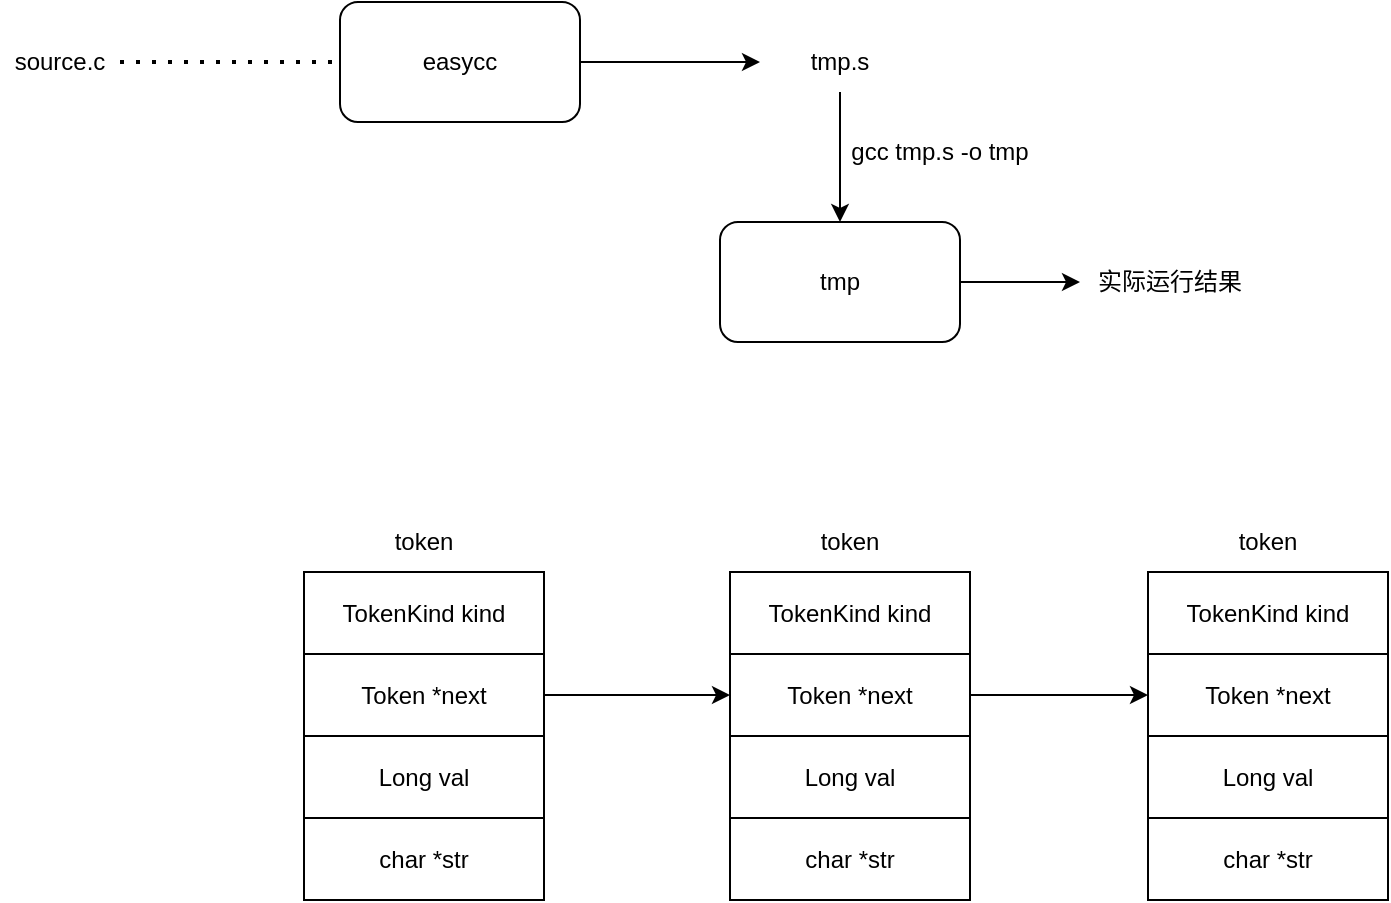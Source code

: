 <mxfile version="17.4.2" type="device"><diagram id="Dp1Zwh7vEiXtvZUVVDSl" name="第 2 页"><mxGraphModel dx="1342" dy="520" grid="0" gridSize="10" guides="1" tooltips="1" connect="1" arrows="1" fold="1" page="1" pageScale="1" pageWidth="827" pageHeight="1169" math="0" shadow="0"><root><mxCell id="0"/><mxCell id="1" parent="0"/><mxCell id="P7kn2_B_mNB6_E8EPQTG-1" value="easycc" style="rounded=1;whiteSpace=wrap;html=1;" parent="1" vertex="1"><mxGeometry x="230" y="200" width="120" height="60" as="geometry"/></mxCell><mxCell id="P7kn2_B_mNB6_E8EPQTG-3" value="source.c" style="text;html=1;strokeColor=none;fillColor=none;align=center;verticalAlign=middle;whiteSpace=wrap;rounded=0;" parent="1" vertex="1"><mxGeometry x="60" y="215" width="60" height="30" as="geometry"/></mxCell><mxCell id="P7kn2_B_mNB6_E8EPQTG-7" value="" style="edgeStyle=orthogonalEdgeStyle;rounded=0;orthogonalLoop=1;jettySize=auto;html=1;" parent="1" source="P7kn2_B_mNB6_E8EPQTG-4" target="P7kn2_B_mNB6_E8EPQTG-6" edge="1"><mxGeometry relative="1" as="geometry"/></mxCell><mxCell id="P7kn2_B_mNB6_E8EPQTG-4" value="tmp.s" style="text;html=1;strokeColor=none;fillColor=none;align=center;verticalAlign=middle;whiteSpace=wrap;rounded=0;" parent="1" vertex="1"><mxGeometry x="450" y="215" width="60" height="30" as="geometry"/></mxCell><mxCell id="P7kn2_B_mNB6_E8EPQTG-5" value="" style="endArrow=classic;html=1;rounded=0;exitX=1;exitY=0.5;exitDx=0;exitDy=0;" parent="1" source="P7kn2_B_mNB6_E8EPQTG-1" edge="1"><mxGeometry width="50" height="50" relative="1" as="geometry"><mxPoint x="470" y="240" as="sourcePoint"/><mxPoint x="440" y="230" as="targetPoint"/></mxGeometry></mxCell><mxCell id="P7kn2_B_mNB6_E8EPQTG-12" value="" style="edgeStyle=orthogonalEdgeStyle;rounded=0;orthogonalLoop=1;jettySize=auto;html=1;" parent="1" source="P7kn2_B_mNB6_E8EPQTG-6" target="P7kn2_B_mNB6_E8EPQTG-11" edge="1"><mxGeometry relative="1" as="geometry"/></mxCell><mxCell id="P7kn2_B_mNB6_E8EPQTG-6" value="tmp" style="rounded=1;whiteSpace=wrap;html=1;" parent="1" vertex="1"><mxGeometry x="420" y="310" width="120" height="60" as="geometry"/></mxCell><mxCell id="P7kn2_B_mNB6_E8EPQTG-10" value="gcc tmp.s -o tmp" style="text;html=1;strokeColor=none;fillColor=none;align=center;verticalAlign=middle;whiteSpace=wrap;rounded=0;" parent="1" vertex="1"><mxGeometry x="470" y="260" width="120" height="30" as="geometry"/></mxCell><mxCell id="P7kn2_B_mNB6_E8EPQTG-11" value="实际运行结果" style="text;html=1;strokeColor=none;fillColor=none;align=center;verticalAlign=middle;whiteSpace=wrap;rounded=0;" parent="1" vertex="1"><mxGeometry x="600" y="325" width="90" height="30" as="geometry"/></mxCell><mxCell id="P7kn2_B_mNB6_E8EPQTG-14" value="" style="endArrow=none;dashed=1;html=1;dashPattern=1 3;strokeWidth=2;rounded=0;entryX=0;entryY=0.5;entryDx=0;entryDy=0;exitX=1;exitY=0.5;exitDx=0;exitDy=0;" parent="1" source="P7kn2_B_mNB6_E8EPQTG-3" target="P7kn2_B_mNB6_E8EPQTG-1" edge="1"><mxGeometry width="50" height="50" relative="1" as="geometry"><mxPoint x="150" y="280" as="sourcePoint"/><mxPoint x="200" y="230" as="targetPoint"/></mxGeometry></mxCell><mxCell id="64OCO-rpj45iikvFrSQy-1" value="TokenKind kind" style="rounded=0;whiteSpace=wrap;html=1;" vertex="1" parent="1"><mxGeometry x="212" y="485" width="120" height="41" as="geometry"/></mxCell><mxCell id="64OCO-rpj45iikvFrSQy-11" style="edgeStyle=orthogonalEdgeStyle;rounded=0;orthogonalLoop=1;jettySize=auto;html=1;entryX=0;entryY=0.5;entryDx=0;entryDy=0;" edge="1" parent="1" source="64OCO-rpj45iikvFrSQy-4" target="64OCO-rpj45iikvFrSQy-8"><mxGeometry relative="1" as="geometry"/></mxCell><mxCell id="64OCO-rpj45iikvFrSQy-4" value="Token *next" style="rounded=0;whiteSpace=wrap;html=1;" vertex="1" parent="1"><mxGeometry x="212" y="526" width="120" height="41" as="geometry"/></mxCell><mxCell id="64OCO-rpj45iikvFrSQy-5" value="Long val" style="rounded=0;whiteSpace=wrap;html=1;" vertex="1" parent="1"><mxGeometry x="212" y="567" width="120" height="41" as="geometry"/></mxCell><mxCell id="64OCO-rpj45iikvFrSQy-6" value="char *str" style="rounded=0;whiteSpace=wrap;html=1;" vertex="1" parent="1"><mxGeometry x="212" y="608" width="120" height="41" as="geometry"/></mxCell><mxCell id="64OCO-rpj45iikvFrSQy-7" value="TokenKind kind" style="rounded=0;whiteSpace=wrap;html=1;" vertex="1" parent="1"><mxGeometry x="425" y="485" width="120" height="41" as="geometry"/></mxCell><mxCell id="64OCO-rpj45iikvFrSQy-19" style="edgeStyle=orthogonalEdgeStyle;rounded=0;orthogonalLoop=1;jettySize=auto;html=1;entryX=0;entryY=0.5;entryDx=0;entryDy=0;" edge="1" parent="1" source="64OCO-rpj45iikvFrSQy-8" target="64OCO-rpj45iikvFrSQy-15"><mxGeometry relative="1" as="geometry"/></mxCell><mxCell id="64OCO-rpj45iikvFrSQy-8" value="Token *next" style="rounded=0;whiteSpace=wrap;html=1;" vertex="1" parent="1"><mxGeometry x="425" y="526" width="120" height="41" as="geometry"/></mxCell><mxCell id="64OCO-rpj45iikvFrSQy-9" value="Long val" style="rounded=0;whiteSpace=wrap;html=1;" vertex="1" parent="1"><mxGeometry x="425" y="567" width="120" height="41" as="geometry"/></mxCell><mxCell id="64OCO-rpj45iikvFrSQy-10" value="char *str" style="rounded=0;whiteSpace=wrap;html=1;" vertex="1" parent="1"><mxGeometry x="425" y="608" width="120" height="41" as="geometry"/></mxCell><mxCell id="64OCO-rpj45iikvFrSQy-12" value="token" style="text;html=1;strokeColor=none;fillColor=none;align=center;verticalAlign=middle;whiteSpace=wrap;rounded=0;" vertex="1" parent="1"><mxGeometry x="242" y="455" width="60" height="30" as="geometry"/></mxCell><mxCell id="64OCO-rpj45iikvFrSQy-13" value="token" style="text;html=1;strokeColor=none;fillColor=none;align=center;verticalAlign=middle;whiteSpace=wrap;rounded=0;" vertex="1" parent="1"><mxGeometry x="455" y="455" width="60" height="30" as="geometry"/></mxCell><mxCell id="64OCO-rpj45iikvFrSQy-14" value="TokenKind kind" style="rounded=0;whiteSpace=wrap;html=1;" vertex="1" parent="1"><mxGeometry x="634" y="485" width="120" height="41" as="geometry"/></mxCell><mxCell id="64OCO-rpj45iikvFrSQy-15" value="Token *next" style="rounded=0;whiteSpace=wrap;html=1;" vertex="1" parent="1"><mxGeometry x="634" y="526" width="120" height="41" as="geometry"/></mxCell><mxCell id="64OCO-rpj45iikvFrSQy-16" value="Long val" style="rounded=0;whiteSpace=wrap;html=1;" vertex="1" parent="1"><mxGeometry x="634" y="567" width="120" height="41" as="geometry"/></mxCell><mxCell id="64OCO-rpj45iikvFrSQy-17" value="char *str" style="rounded=0;whiteSpace=wrap;html=1;" vertex="1" parent="1"><mxGeometry x="634" y="608" width="120" height="41" as="geometry"/></mxCell><mxCell id="64OCO-rpj45iikvFrSQy-18" value="token" style="text;html=1;strokeColor=none;fillColor=none;align=center;verticalAlign=middle;whiteSpace=wrap;rounded=0;" vertex="1" parent="1"><mxGeometry x="664" y="455" width="60" height="30" as="geometry"/></mxCell></root></mxGraphModel></diagram></mxfile>